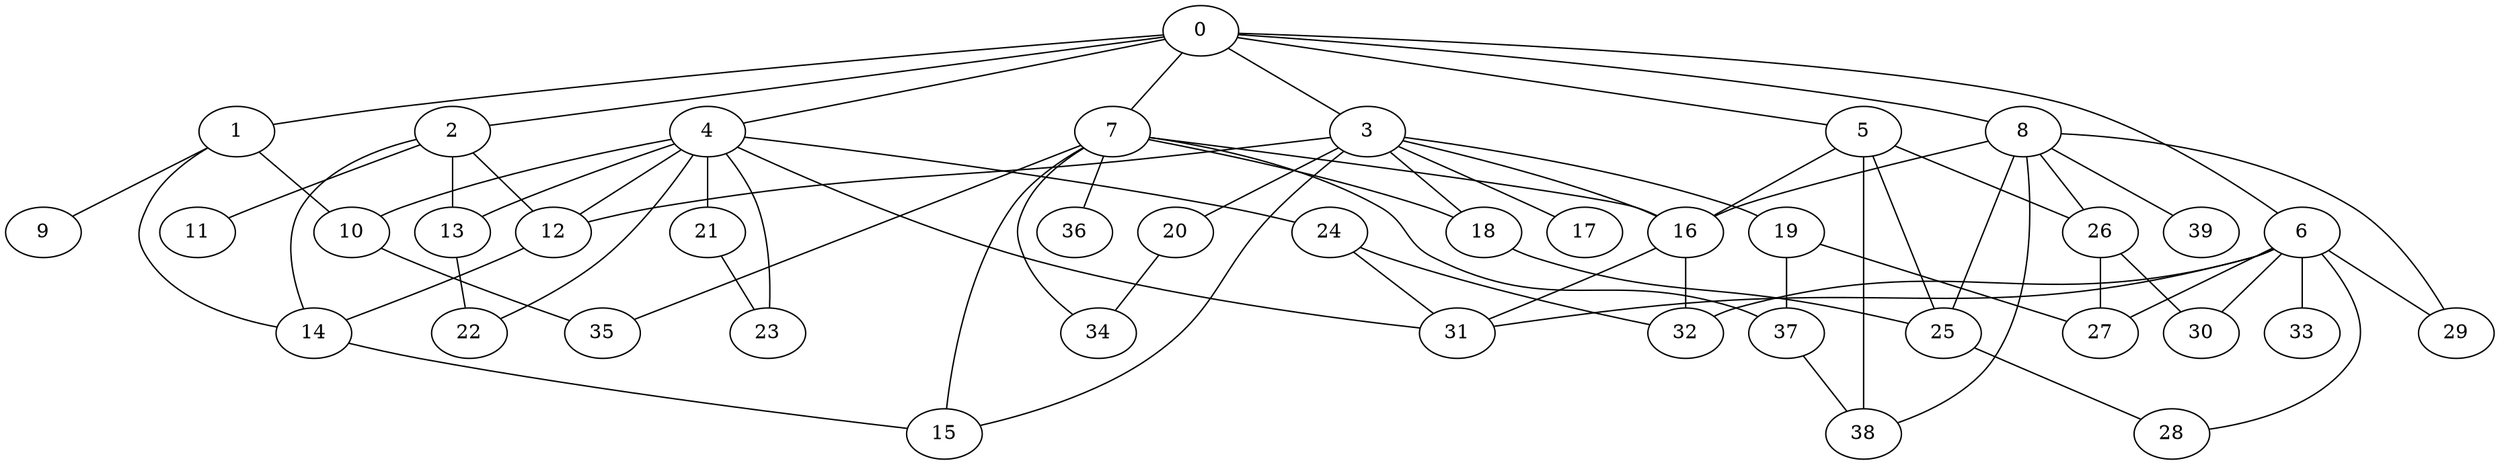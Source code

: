 
graph graphname {
    0 -- 1
0 -- 2
0 -- 3
0 -- 4
0 -- 5
0 -- 6
0 -- 7
0 -- 8
1 -- 9
1 -- 10
1 -- 14
2 -- 11
2 -- 12
2 -- 13
2 -- 14
3 -- 15
3 -- 16
3 -- 17
3 -- 18
3 -- 19
3 -- 20
3 -- 12
4 -- 24
4 -- 21
4 -- 22
4 -- 23
4 -- 12
4 -- 31
4 -- 13
4 -- 10
5 -- 25
5 -- 26
5 -- 16
5 -- 38
6 -- 32
6 -- 33
6 -- 27
6 -- 28
6 -- 29
6 -- 30
6 -- 31
7 -- 34
7 -- 35
7 -- 36
7 -- 37
7 -- 16
7 -- 15
7 -- 18
8 -- 38
8 -- 39
8 -- 29
8 -- 16
8 -- 25
8 -- 26
10 -- 35
12 -- 14
13 -- 22
14 -- 15
16 -- 32
16 -- 31
18 -- 25
19 -- 37
19 -- 27
20 -- 34
21 -- 23
24 -- 31
24 -- 32
25 -- 28
26 -- 30
26 -- 27
37 -- 38

}
